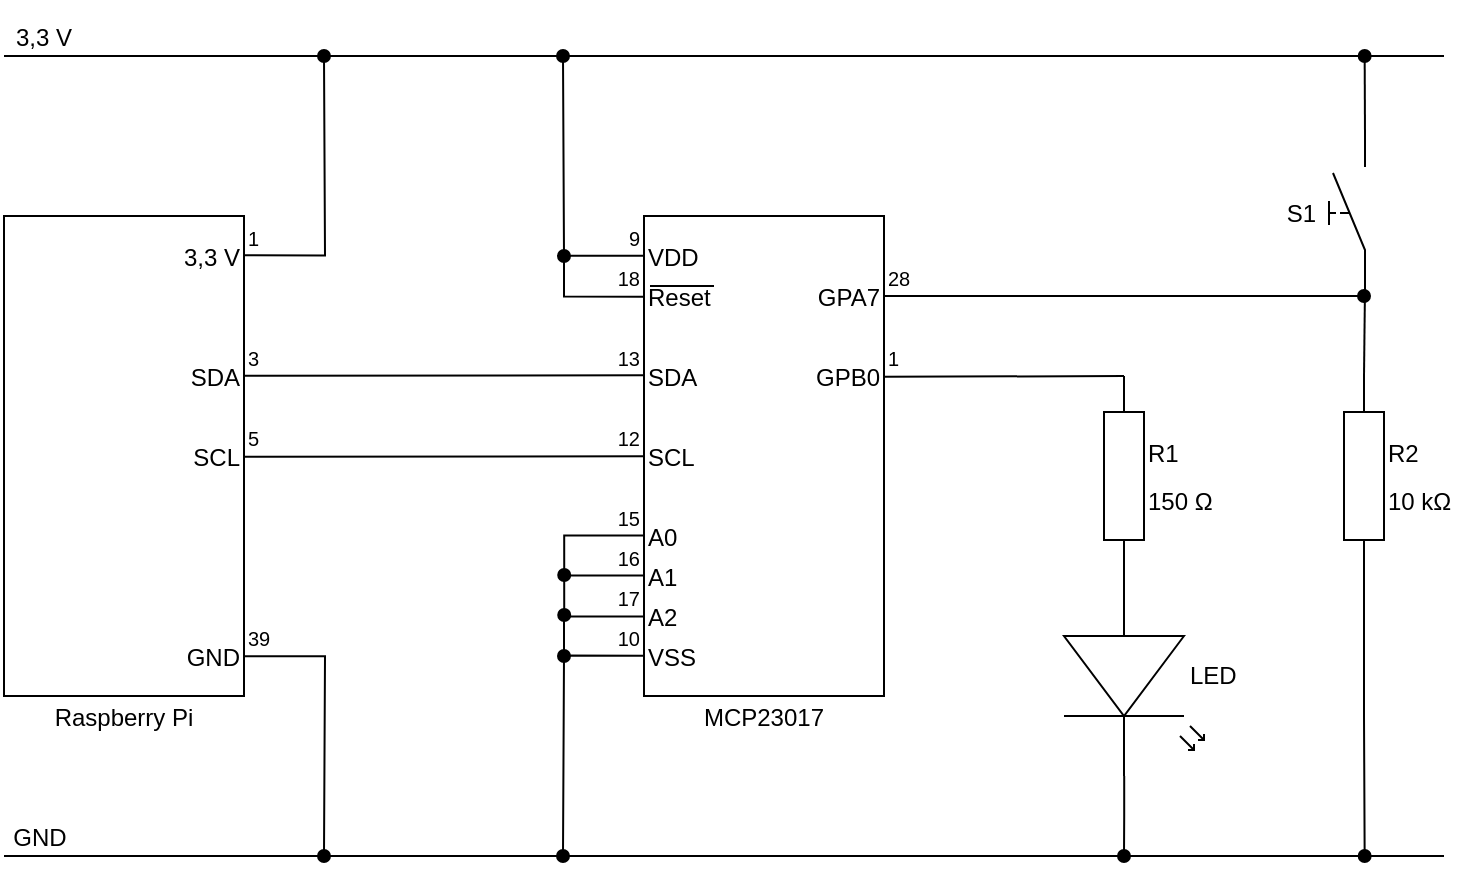 <mxfile version="12.0.0" type="device" pages="1"><diagram name="Page-1" id="16e2658f-23c8-b752-8be9-c03fbebb8bbe"><mxGraphModel dx="1237" dy="870" grid="1" gridSize="10" guides="1" tooltips="1" connect="1" arrows="1" fold="1" page="1" pageScale="1" pageWidth="1100" pageHeight="850" background="#ffffff" math="0" shadow="0"><root><mxCell id="0"/><mxCell id="1" parent="0"/><mxCell id="bpv7cmJF5Oj84TtITdVI-1" value="" style="rounded=0;whiteSpace=wrap;html=1;" vertex="1" parent="1"><mxGeometry x="80" y="160" width="120" height="240" as="geometry"/></mxCell><mxCell id="bpv7cmJF5Oj84TtITdVI-2" value="" style="rounded=0;whiteSpace=wrap;html=1;" vertex="1" parent="1"><mxGeometry x="400" y="160" width="120" height="240" as="geometry"/></mxCell><mxCell id="bpv7cmJF5Oj84TtITdVI-3" value="" style="endArrow=none;html=1;" edge="1" parent="1"><mxGeometry width="50" height="50" relative="1" as="geometry"><mxPoint x="80" y="480" as="sourcePoint"/><mxPoint x="800" y="480" as="targetPoint"/></mxGeometry></mxCell><mxCell id="bpv7cmJF5Oj84TtITdVI-9" value="" style="endArrow=oval;html=1;exitX=1;exitY=0.917;exitDx=0;exitDy=0;exitPerimeter=0;edgeStyle=orthogonalEdgeStyle;rounded=0;endFill=1;" edge="1" parent="1" source="bpv7cmJF5Oj84TtITdVI-1"><mxGeometry width="50" height="50" relative="1" as="geometry"><mxPoint x="250" y="420" as="sourcePoint"/><mxPoint x="240" y="480" as="targetPoint"/></mxGeometry></mxCell><mxCell id="bpv7cmJF5Oj84TtITdVI-10" value="" style="endArrow=none;html=1;" edge="1" parent="1"><mxGeometry width="50" height="50" relative="1" as="geometry"><mxPoint x="80" y="80" as="sourcePoint"/><mxPoint x="800" y="80" as="targetPoint"/></mxGeometry></mxCell><mxCell id="bpv7cmJF5Oj84TtITdVI-13" value="" style="endArrow=oval;html=1;edgeStyle=orthogonalEdgeStyle;rounded=0;endFill=1;exitX=1.001;exitY=0.082;exitDx=0;exitDy=0;exitPerimeter=0;" edge="1" parent="1" source="bpv7cmJF5Oj84TtITdVI-1"><mxGeometry width="50" height="50" relative="1" as="geometry"><mxPoint x="210" y="182" as="sourcePoint"/><mxPoint x="240" y="80" as="targetPoint"/></mxGeometry></mxCell><mxCell id="bpv7cmJF5Oj84TtITdVI-14" value="" style="endArrow=oval;html=1;edgeStyle=orthogonalEdgeStyle;rounded=0;endFill=1;exitX=-0.003;exitY=0.083;exitDx=0;exitDy=0;exitPerimeter=0;" edge="1" parent="1" source="bpv7cmJF5Oj84TtITdVI-2"><mxGeometry width="50" height="50" relative="1" as="geometry"><mxPoint x="319.81" y="179.966" as="sourcePoint"/><mxPoint x="359.5" y="80" as="targetPoint"/></mxGeometry></mxCell><mxCell id="bpv7cmJF5Oj84TtITdVI-15" value="" style="endArrow=oval;html=1;exitX=0.002;exitY=0.916;exitDx=0;exitDy=0;exitPerimeter=0;edgeStyle=orthogonalEdgeStyle;rounded=0;endFill=1;" edge="1" parent="1" source="bpv7cmJF5Oj84TtITdVI-2"><mxGeometry width="50" height="50" relative="1" as="geometry"><mxPoint x="319.81" y="379.966" as="sourcePoint"/><mxPoint x="359.5" y="480" as="targetPoint"/></mxGeometry></mxCell><mxCell id="bpv7cmJF5Oj84TtITdVI-16" value="" style="endArrow=none;html=1;exitX=1;exitY=0.333;exitDx=0;exitDy=0;exitPerimeter=0;entryX=0.004;entryY=0.332;entryDx=0;entryDy=0;entryPerimeter=0;" edge="1" parent="1" source="bpv7cmJF5Oj84TtITdVI-1" target="bpv7cmJF5Oj84TtITdVI-2"><mxGeometry width="50" height="50" relative="1" as="geometry"><mxPoint x="201" y="238" as="sourcePoint"/><mxPoint x="300" y="204.286" as="targetPoint"/></mxGeometry></mxCell><mxCell id="bpv7cmJF5Oj84TtITdVI-17" value="" style="endArrow=none;html=1;exitX=1;exitY=0.333;exitDx=0;exitDy=0;exitPerimeter=0;entryX=0.004;entryY=0.332;entryDx=0;entryDy=0;entryPerimeter=0;" edge="1" parent="1"><mxGeometry width="50" height="50" relative="1" as="geometry"><mxPoint x="200" y="280.42" as="sourcePoint"/><mxPoint x="400.48" y="280.18" as="targetPoint"/></mxGeometry></mxCell><mxCell id="bpv7cmJF5Oj84TtITdVI-18" value="" style="endArrow=none;html=1;entryX=-0.003;entryY=0.168;entryDx=0;entryDy=0;entryPerimeter=0;edgeStyle=orthogonalEdgeStyle;rounded=0;endFill=0;startArrow=oval;startFill=1;" edge="1" parent="1" target="bpv7cmJF5Oj84TtITdVI-2"><mxGeometry width="50" height="50" relative="1" as="geometry"><mxPoint x="360" y="180" as="sourcePoint"/><mxPoint x="340" y="179.444" as="targetPoint"/><Array as="points"><mxPoint x="360" y="200"/></Array></mxGeometry></mxCell><mxCell id="bpv7cmJF5Oj84TtITdVI-19" value="" style="endArrow=none;html=1;entryX=-0.003;entryY=0.168;entryDx=0;entryDy=0;entryPerimeter=0;edgeStyle=orthogonalEdgeStyle;rounded=0;endFill=0;startArrow=oval;startFill=1;" edge="1" parent="1"><mxGeometry width="50" height="50" relative="1" as="geometry"><mxPoint x="360" y="380" as="sourcePoint"/><mxPoint x="399.556" y="360.278" as="targetPoint"/><Array as="points"><mxPoint x="360" y="360"/></Array></mxGeometry></mxCell><mxCell id="bpv7cmJF5Oj84TtITdVI-20" value="" style="endArrow=none;html=1;entryX=-0.003;entryY=0.168;entryDx=0;entryDy=0;entryPerimeter=0;edgeStyle=orthogonalEdgeStyle;rounded=0;endFill=0;startArrow=oval;startFill=1;" edge="1" parent="1"><mxGeometry width="50" height="50" relative="1" as="geometry"><mxPoint x="360.111" y="359.5" as="sourcePoint"/><mxPoint x="399.556" y="339.778" as="targetPoint"/><Array as="points"><mxPoint x="360" y="339.5"/></Array></mxGeometry></mxCell><mxCell id="bpv7cmJF5Oj84TtITdVI-21" value="" style="endArrow=none;html=1;entryX=-0.003;entryY=0.168;entryDx=0;entryDy=0;entryPerimeter=0;edgeStyle=orthogonalEdgeStyle;rounded=0;endFill=0;startArrow=oval;startFill=1;" edge="1" parent="1"><mxGeometry width="50" height="50" relative="1" as="geometry"><mxPoint x="360.111" y="339.5" as="sourcePoint"/><mxPoint x="399.556" y="319.778" as="targetPoint"/><Array as="points"><mxPoint x="360" y="319.5"/></Array></mxGeometry></mxCell><mxCell id="bpv7cmJF5Oj84TtITdVI-22" value="&lt;p style=&quot;line-height: 100%&quot;&gt;GND&lt;/p&gt;" style="text;html=1;strokeColor=none;fillColor=none;align=right;verticalAlign=middle;whiteSpace=wrap;rounded=0;" vertex="1" parent="1"><mxGeometry x="160" y="370" width="40" height="20" as="geometry"/></mxCell><mxCell id="bpv7cmJF5Oj84TtITdVI-23" value="&lt;font style=&quot;font-size: 10px ; line-height: 100%&quot;&gt;39&lt;/font&gt;" style="text;html=1;strokeColor=none;fillColor=none;align=left;verticalAlign=bottom;whiteSpace=wrap;rounded=0;spacing=2;" vertex="1" parent="1"><mxGeometry x="200" y="360" width="40" height="20" as="geometry"/></mxCell><mxCell id="bpv7cmJF5Oj84TtITdVI-24" value="&lt;p style=&quot;line-height: 100%&quot;&gt;SCL&lt;/p&gt;" style="text;html=1;strokeColor=none;fillColor=none;align=right;verticalAlign=middle;whiteSpace=wrap;rounded=0;" vertex="1" parent="1"><mxGeometry x="160" y="270" width="40" height="20" as="geometry"/></mxCell><mxCell id="bpv7cmJF5Oj84TtITdVI-25" value="&lt;p style=&quot;line-height: 100%&quot;&gt;SDA&lt;/p&gt;" style="text;html=1;strokeColor=none;fillColor=none;align=right;verticalAlign=middle;whiteSpace=wrap;rounded=0;" vertex="1" parent="1"><mxGeometry x="160" y="230" width="40" height="20" as="geometry"/></mxCell><mxCell id="bpv7cmJF5Oj84TtITdVI-26" value="&lt;p style=&quot;line-height: 100%&quot;&gt;3,3 V&lt;/p&gt;" style="text;html=1;strokeColor=none;fillColor=none;align=right;verticalAlign=middle;whiteSpace=wrap;rounded=0;" vertex="1" parent="1"><mxGeometry x="160" y="170" width="40" height="20" as="geometry"/></mxCell><mxCell id="bpv7cmJF5Oj84TtITdVI-27" value="&lt;font style=&quot;font-size: 10px ; line-height: 100%&quot;&gt;5&lt;/font&gt;" style="text;html=1;strokeColor=none;fillColor=none;align=left;verticalAlign=bottom;whiteSpace=wrap;rounded=0;spacing=2;" vertex="1" parent="1"><mxGeometry x="200" y="260" width="40" height="20" as="geometry"/></mxCell><mxCell id="bpv7cmJF5Oj84TtITdVI-28" value="&lt;font style=&quot;font-size: 10px ; line-height: 100%&quot;&gt;3&lt;/font&gt;" style="text;html=1;strokeColor=none;fillColor=none;align=left;verticalAlign=bottom;whiteSpace=wrap;rounded=0;spacing=2;" vertex="1" parent="1"><mxGeometry x="200" y="220" width="40" height="20" as="geometry"/></mxCell><mxCell id="bpv7cmJF5Oj84TtITdVI-29" value="&lt;font style=&quot;font-size: 10px ; line-height: 100%&quot;&gt;1&lt;/font&gt;" style="text;html=1;strokeColor=none;fillColor=none;align=left;verticalAlign=bottom;whiteSpace=wrap;rounded=0;spacing=2;" vertex="1" parent="1"><mxGeometry x="200" y="160" width="40" height="20" as="geometry"/></mxCell><mxCell id="bpv7cmJF5Oj84TtITdVI-32" value="&lt;p style=&quot;line-height: 100%&quot;&gt;VSS&lt;/p&gt;" style="text;html=1;strokeColor=none;fillColor=none;align=left;verticalAlign=middle;whiteSpace=wrap;rounded=0;" vertex="1" parent="1"><mxGeometry x="400.111" y="370" width="40" height="20" as="geometry"/></mxCell><mxCell id="bpv7cmJF5Oj84TtITdVI-33" value="&lt;font style=&quot;font-size: 10px ; line-height: 100%&quot;&gt;10&lt;/font&gt;" style="text;html=1;strokeColor=none;fillColor=none;align=right;verticalAlign=bottom;whiteSpace=wrap;rounded=0;spacing=2;" vertex="1" parent="1"><mxGeometry x="360" y="360" width="40" height="20" as="geometry"/></mxCell><mxCell id="bpv7cmJF5Oj84TtITdVI-34" value="&lt;p style=&quot;line-height: 100%&quot;&gt;A2&lt;/p&gt;" style="text;html=1;strokeColor=none;fillColor=none;align=left;verticalAlign=middle;whiteSpace=wrap;rounded=0;" vertex="1" parent="1"><mxGeometry x="400.111" y="350" width="40" height="20" as="geometry"/></mxCell><mxCell id="bpv7cmJF5Oj84TtITdVI-35" value="&lt;p style=&quot;line-height: 100%&quot;&gt;A1&lt;/p&gt;" style="text;html=1;strokeColor=none;fillColor=none;align=left;verticalAlign=middle;whiteSpace=wrap;rounded=0;" vertex="1" parent="1"><mxGeometry x="400.111" y="330" width="40" height="20" as="geometry"/></mxCell><mxCell id="bpv7cmJF5Oj84TtITdVI-36" value="&lt;p style=&quot;line-height: 100%&quot;&gt;A0&lt;/p&gt;" style="text;html=1;strokeColor=none;fillColor=none;align=left;verticalAlign=middle;whiteSpace=wrap;rounded=0;" vertex="1" parent="1"><mxGeometry x="400.111" y="310" width="40" height="20" as="geometry"/></mxCell><mxCell id="bpv7cmJF5Oj84TtITdVI-37" value="&lt;p style=&quot;line-height: 100%&quot;&gt;SCL&lt;/p&gt;" style="text;html=1;strokeColor=none;fillColor=none;align=left;verticalAlign=middle;whiteSpace=wrap;rounded=0;" vertex="1" parent="1"><mxGeometry x="400.111" y="270" width="40" height="20" as="geometry"/></mxCell><mxCell id="bpv7cmJF5Oj84TtITdVI-38" value="&lt;p style=&quot;line-height: 100%&quot;&gt;SDA&lt;/p&gt;" style="text;html=1;strokeColor=none;fillColor=none;align=left;verticalAlign=middle;whiteSpace=wrap;rounded=0;" vertex="1" parent="1"><mxGeometry x="400.111" y="230" width="40" height="20" as="geometry"/></mxCell><mxCell id="bpv7cmJF5Oj84TtITdVI-39" value="&lt;p style=&quot;line-height: 100%&quot;&gt;&lt;span&gt;Reset&lt;/span&gt;&lt;br&gt;&lt;/p&gt;" style="text;html=1;strokeColor=none;fillColor=none;align=left;verticalAlign=middle;whiteSpace=wrap;rounded=0;" vertex="1" parent="1"><mxGeometry x="400" y="190" width="40" height="20" as="geometry"/></mxCell><mxCell id="bpv7cmJF5Oj84TtITdVI-40" value="&lt;p style=&quot;line-height: 100%&quot;&gt;VDD&lt;/p&gt;" style="text;html=1;strokeColor=none;fillColor=none;align=left;verticalAlign=middle;whiteSpace=wrap;rounded=0;" vertex="1" parent="1"><mxGeometry x="400.111" y="170" width="40" height="20" as="geometry"/></mxCell><mxCell id="bpv7cmJF5Oj84TtITdVI-41" value="&lt;font style=&quot;font-size: 10px ; line-height: 100%&quot;&gt;17&lt;/font&gt;" style="text;html=1;strokeColor=none;fillColor=none;align=right;verticalAlign=bottom;whiteSpace=wrap;rounded=0;spacing=2;" vertex="1" parent="1"><mxGeometry x="360" y="340" width="40" height="20" as="geometry"/></mxCell><mxCell id="bpv7cmJF5Oj84TtITdVI-42" value="&lt;font style=&quot;font-size: 10px ; line-height: 100%&quot;&gt;16&lt;/font&gt;" style="text;html=1;strokeColor=none;fillColor=none;align=right;verticalAlign=bottom;whiteSpace=wrap;rounded=0;spacing=2;" vertex="1" parent="1"><mxGeometry x="360" y="320" width="40" height="20" as="geometry"/></mxCell><mxCell id="bpv7cmJF5Oj84TtITdVI-43" value="&lt;font style=&quot;font-size: 10px ; line-height: 100%&quot;&gt;15&lt;/font&gt;" style="text;html=1;strokeColor=none;fillColor=none;align=right;verticalAlign=bottom;whiteSpace=wrap;rounded=0;spacing=2;" vertex="1" parent="1"><mxGeometry x="360" y="300" width="40" height="20" as="geometry"/></mxCell><mxCell id="bpv7cmJF5Oj84TtITdVI-44" value="&lt;font style=&quot;font-size: 10px ; line-height: 100%&quot;&gt;12&lt;/font&gt;" style="text;html=1;strokeColor=none;fillColor=none;align=right;verticalAlign=bottom;whiteSpace=wrap;rounded=0;spacing=2;" vertex="1" parent="1"><mxGeometry x="360" y="260" width="40" height="20" as="geometry"/></mxCell><mxCell id="bpv7cmJF5Oj84TtITdVI-45" value="&lt;font style=&quot;font-size: 10px ; line-height: 100%&quot;&gt;13&lt;/font&gt;" style="text;html=1;strokeColor=none;fillColor=none;align=right;verticalAlign=bottom;whiteSpace=wrap;rounded=0;spacing=2;" vertex="1" parent="1"><mxGeometry x="360" y="219.833" width="40" height="20" as="geometry"/></mxCell><mxCell id="bpv7cmJF5Oj84TtITdVI-47" value="&lt;font style=&quot;font-size: 10px ; line-height: 100%&quot;&gt;18&lt;/font&gt;" style="text;html=1;strokeColor=none;fillColor=none;align=right;verticalAlign=bottom;whiteSpace=wrap;rounded=0;spacing=2;" vertex="1" parent="1"><mxGeometry x="360" y="179.833" width="40" height="20" as="geometry"/></mxCell><mxCell id="bpv7cmJF5Oj84TtITdVI-48" value="&lt;font style=&quot;font-size: 10px ; line-height: 100%&quot;&gt;9&lt;br&gt;&lt;/font&gt;" style="text;html=1;strokeColor=none;fillColor=none;align=right;verticalAlign=bottom;whiteSpace=wrap;rounded=0;spacing=2;" vertex="1" parent="1"><mxGeometry x="360" y="159.833" width="40" height="20" as="geometry"/></mxCell><mxCell id="bpv7cmJF5Oj84TtITdVI-50" value="" style="endArrow=none;html=1;" edge="1" parent="1"><mxGeometry width="50" height="50" relative="1" as="geometry"><mxPoint x="435" y="195" as="sourcePoint"/><mxPoint x="403" y="195" as="targetPoint"/></mxGeometry></mxCell><mxCell id="bpv7cmJF5Oj84TtITdVI-51" value="&lt;p style=&quot;line-height: 100%&quot;&gt;GND&lt;/p&gt;" style="text;html=1;strokeColor=none;fillColor=none;align=center;verticalAlign=middle;whiteSpace=wrap;rounded=0;" vertex="1" parent="1"><mxGeometry x="78" y="460" width="40" height="20" as="geometry"/></mxCell><mxCell id="bpv7cmJF5Oj84TtITdVI-52" value="&lt;p style=&quot;line-height: 100%&quot;&gt;3,3 V&lt;/p&gt;" style="text;html=1;strokeColor=none;fillColor=none;align=center;verticalAlign=middle;whiteSpace=wrap;rounded=0;" vertex="1" parent="1"><mxGeometry x="80" y="60" width="40" height="20" as="geometry"/></mxCell><mxCell id="bpv7cmJF5Oj84TtITdVI-53" value="&lt;p style=&quot;line-height: 100%&quot;&gt;Raspberry Pi&lt;/p&gt;" style="text;html=1;strokeColor=none;fillColor=none;align=center;verticalAlign=middle;whiteSpace=wrap;rounded=0;" vertex="1" parent="1"><mxGeometry x="80" y="400" width="120" height="20" as="geometry"/></mxCell><mxCell id="bpv7cmJF5Oj84TtITdVI-54" value="&lt;p style=&quot;line-height: 100%&quot;&gt;MCP23017&lt;/p&gt;" style="text;html=1;strokeColor=none;fillColor=none;align=center;verticalAlign=middle;whiteSpace=wrap;rounded=0;" vertex="1" parent="1"><mxGeometry x="400" y="400" width="120" height="20" as="geometry"/></mxCell><mxCell id="bpv7cmJF5Oj84TtITdVI-55" value="" style="pointerEvents=1;verticalLabelPosition=bottom;shadow=0;dashed=0;align=center;fillColor=#ffffff;html=1;verticalAlign=top;strokeWidth=1;shape=mxgraph.electrical.resistors.resistor_1;rotation=90;" vertex="1" parent="1"><mxGeometry x="590" y="280" width="100" height="20" as="geometry"/></mxCell><mxCell id="bpv7cmJF5Oj84TtITdVI-61" style="rounded=0;orthogonalLoop=1;jettySize=auto;html=1;exitX=0;exitY=0.5;exitDx=0;exitDy=0;exitPerimeter=0;entryX=0;entryY=1;entryDx=0;entryDy=0;entryPerimeter=0;startArrow=none;startFill=0;endArrow=none;endFill=0;" edge="1" parent="1" source="bpv7cmJF5Oj84TtITdVI-56" target="bpv7cmJF5Oj84TtITdVI-60"><mxGeometry relative="1" as="geometry"/></mxCell><mxCell id="bpv7cmJF5Oj84TtITdVI-62" style="edgeStyle=orthogonalEdgeStyle;rounded=0;orthogonalLoop=1;jettySize=auto;html=1;exitX=1;exitY=0.5;exitDx=0;exitDy=0;exitPerimeter=0;startArrow=none;startFill=0;endArrow=oval;endFill=1;" edge="1" parent="1" source="bpv7cmJF5Oj84TtITdVI-56"><mxGeometry relative="1" as="geometry"><mxPoint x="760.333" y="480" as="targetPoint"/></mxGeometry></mxCell><mxCell id="bpv7cmJF5Oj84TtITdVI-56" value="" style="pointerEvents=1;verticalLabelPosition=bottom;shadow=0;dashed=0;align=center;fillColor=#ffffff;html=1;verticalAlign=top;strokeWidth=1;shape=mxgraph.electrical.resistors.resistor_1;rotation=90;" vertex="1" parent="1"><mxGeometry x="710" y="280" width="100" height="20" as="geometry"/></mxCell><mxCell id="bpv7cmJF5Oj84TtITdVI-63" style="edgeStyle=orthogonalEdgeStyle;rounded=0;orthogonalLoop=1;jettySize=auto;html=1;exitX=1;exitY=0.57;exitDx=0;exitDy=0;exitPerimeter=0;startArrow=none;startFill=0;endArrow=oval;endFill=1;" edge="1" parent="1" source="bpv7cmJF5Oj84TtITdVI-58"><mxGeometry relative="1" as="geometry"><mxPoint x="640" y="480" as="targetPoint"/></mxGeometry></mxCell><mxCell id="bpv7cmJF5Oj84TtITdVI-58" value="" style="verticalLabelPosition=bottom;shadow=0;dashed=0;align=center;fillColor=#ffffff;html=1;verticalAlign=top;strokeWidth=1;shape=mxgraph.electrical.opto_electronics.led_2;pointerEvents=1;rotation=90;" vertex="1" parent="1"><mxGeometry x="595" y="355" width="100" height="70" as="geometry"/></mxCell><mxCell id="bpv7cmJF5Oj84TtITdVI-65" style="rounded=0;orthogonalLoop=1;jettySize=auto;html=1;exitX=1;exitY=1;exitDx=0;exitDy=0;exitPerimeter=0;startArrow=none;startFill=0;endArrow=oval;endFill=1;" edge="1" parent="1" source="bpv7cmJF5Oj84TtITdVI-60"><mxGeometry relative="1" as="geometry"><mxPoint x="760.333" y="80" as="targetPoint"/></mxGeometry></mxCell><mxCell id="bpv7cmJF5Oj84TtITdVI-60" value="" style="pointerEvents=1;verticalLabelPosition=bottom;shadow=0;dashed=0;align=center;fillColor=#ffffff;html=1;verticalAlign=top;strokeWidth=1;shape=mxgraph.electrical.electro-mechanical.manual_switch;rotation=-90;" vertex="1" parent="1"><mxGeometry x="714" y="149" width="75" height="18" as="geometry"/></mxCell><mxCell id="bpv7cmJF5Oj84TtITdVI-66" value="" style="endArrow=oval;html=1;endFill=1;exitX=1;exitY=0.5;exitDx=0;exitDy=0;" edge="1" parent="1" source="bpv7cmJF5Oj84TtITdVI-68"><mxGeometry width="50" height="50" relative="1" as="geometry"><mxPoint x="560" y="200" as="sourcePoint"/><mxPoint x="760" y="200" as="targetPoint"/></mxGeometry></mxCell><mxCell id="bpv7cmJF5Oj84TtITdVI-67" value="" style="endArrow=none;html=1;exitX=1;exitY=0.333;exitDx=0;exitDy=0;exitPerimeter=0;" edge="1" parent="1"><mxGeometry width="50" height="50" relative="1" as="geometry"><mxPoint x="520" y="240.42" as="sourcePoint"/><mxPoint x="640" y="240" as="targetPoint"/></mxGeometry></mxCell><mxCell id="bpv7cmJF5Oj84TtITdVI-68" value="&lt;p style=&quot;line-height: 100%&quot;&gt;GPA7&lt;/p&gt;" style="text;html=1;strokeColor=none;fillColor=none;align=right;verticalAlign=middle;whiteSpace=wrap;rounded=0;" vertex="1" parent="1"><mxGeometry x="480.111" y="190" width="40" height="20" as="geometry"/></mxCell><mxCell id="bpv7cmJF5Oj84TtITdVI-69" value="&lt;p style=&quot;line-height: 100%&quot;&gt;GPB0&lt;/p&gt;" style="text;html=1;strokeColor=none;fillColor=none;align=right;verticalAlign=middle;whiteSpace=wrap;rounded=0;" vertex="1" parent="1"><mxGeometry x="480.111" y="230" width="40" height="20" as="geometry"/></mxCell><mxCell id="bpv7cmJF5Oj84TtITdVI-70" value="&lt;p style=&quot;line-height: 100%&quot;&gt;R1&lt;/p&gt;&lt;p style=&quot;line-height: 100%&quot;&gt;150 Ω&lt;/p&gt;" style="text;html=1;strokeColor=none;fillColor=none;align=left;verticalAlign=middle;whiteSpace=wrap;rounded=0;" vertex="1" parent="1"><mxGeometry x="650" y="280" width="40" height="20" as="geometry"/></mxCell><mxCell id="bpv7cmJF5Oj84TtITdVI-71" value="&lt;p style=&quot;line-height: 100%&quot;&gt;R2&lt;/p&gt;&lt;p style=&quot;line-height: 100%&quot;&gt;10 kΩ&lt;/p&gt;" style="text;html=1;strokeColor=none;fillColor=none;align=left;verticalAlign=middle;whiteSpace=wrap;rounded=0;" vertex="1" parent="1"><mxGeometry x="770" y="280" width="40" height="20" as="geometry"/></mxCell><mxCell id="bpv7cmJF5Oj84TtITdVI-74" value="LED" style="text;html=1;strokeColor=none;fillColor=none;align=left;verticalAlign=middle;whiteSpace=wrap;rounded=0;" vertex="1" parent="1"><mxGeometry x="671" y="380" width="40" height="20" as="geometry"/></mxCell><mxCell id="bpv7cmJF5Oj84TtITdVI-75" value="S1" style="text;html=1;strokeColor=none;fillColor=none;align=right;verticalAlign=middle;whiteSpace=wrap;rounded=0;" vertex="1" parent="1"><mxGeometry x="698" y="149" width="40" height="20" as="geometry"/></mxCell><mxCell id="bpv7cmJF5Oj84TtITdVI-76" value="&lt;font style=&quot;font-size: 10px ; line-height: 100%&quot;&gt;28&lt;/font&gt;" style="text;html=1;strokeColor=none;fillColor=none;align=left;verticalAlign=bottom;whiteSpace=wrap;rounded=0;spacing=2;" vertex="1" parent="1"><mxGeometry x="520" y="180" width="40" height="20" as="geometry"/></mxCell><mxCell id="bpv7cmJF5Oj84TtITdVI-79" value="&lt;font style=&quot;font-size: 10px ; line-height: 100%&quot;&gt;1&lt;/font&gt;" style="text;html=1;strokeColor=none;fillColor=none;align=left;verticalAlign=bottom;whiteSpace=wrap;rounded=0;spacing=2;" vertex="1" parent="1"><mxGeometry x="520" y="219.971" width="40" height="20" as="geometry"/></mxCell></root></mxGraphModel></diagram></mxfile>